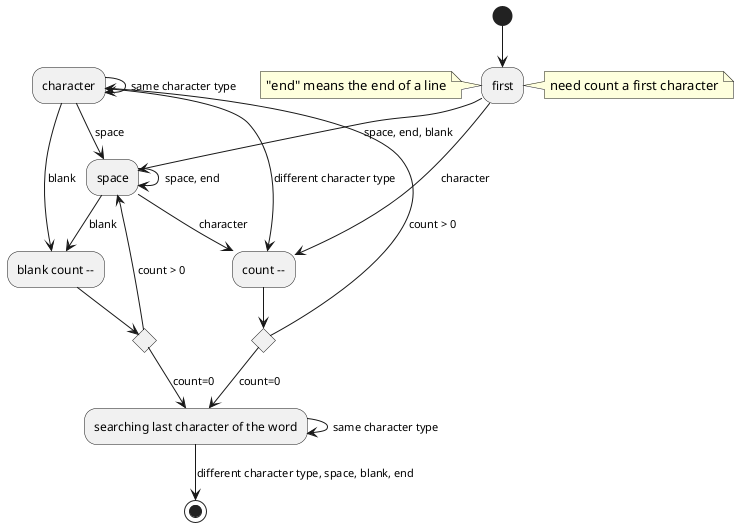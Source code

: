 @startuml
(*) --> first

note left
"end" means the end of a line
end note

note right: need count a first character

first --> [character] "count --"
first --> [space, end, blank] space
character --> [same character type] character
character --> [space] space
character -down-> [different character type] "count --"

if "" then
--> [count=0] "searching last character of the word"
else
-up-> [count > 0]character
end if

character --> [blank] "blank count --"
if "" then
--> [count=0] "searching last character of the word"
else
-up-> [count > 0] space
end if

space -down-> [character] "count --"
space -> [space, end] space
space --> [blank] "blank count --"

"searching last character of the word" --> [same character type] "searching last character of the word"
"searching last character of the word" --> [different character type, space, blank, end] (*)


@enduml

